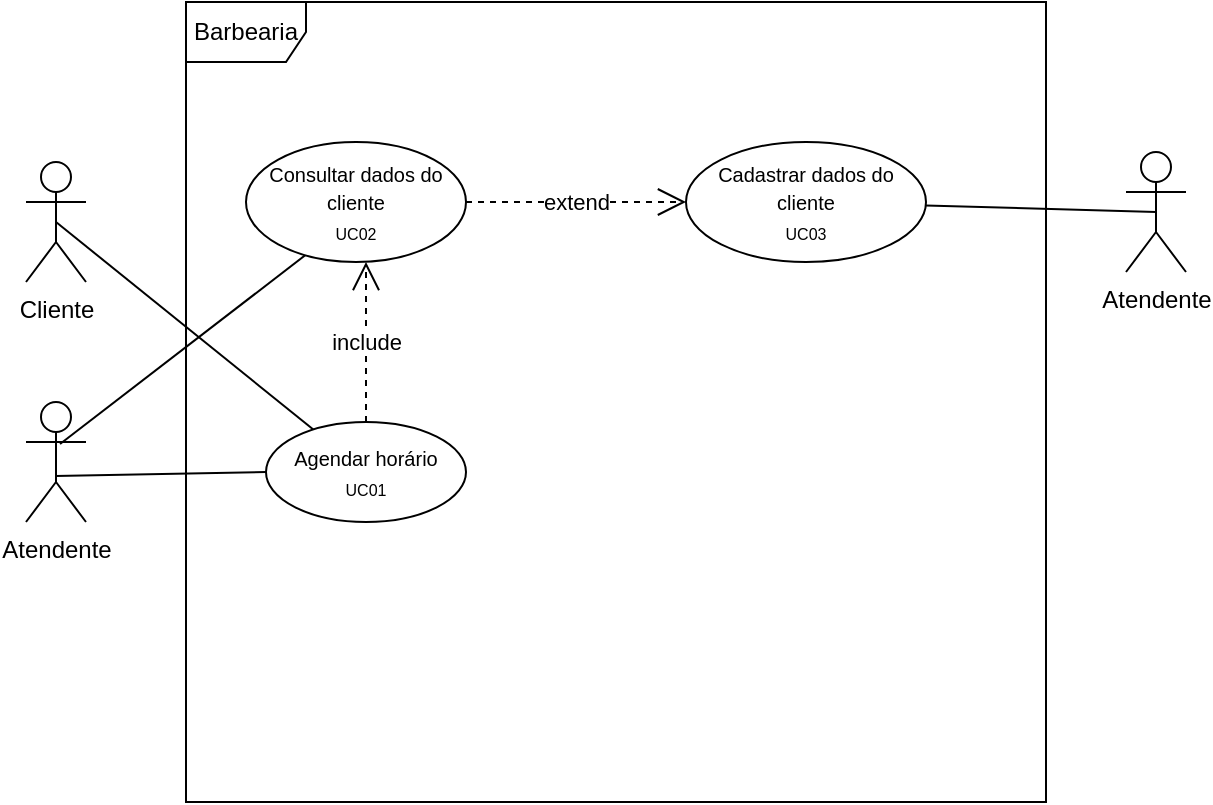 <mxfile version="14.4.4" type="device"><diagram id="Pv2aNpSltFXAwoe975tM" name="Page-1"><mxGraphModel dx="1808" dy="548" grid="1" gridSize="10" guides="1" tooltips="1" connect="1" arrows="1" fold="1" page="1" pageScale="1" pageWidth="827" pageHeight="1169" math="0" shadow="0"><root><mxCell id="0"/><mxCell id="1" parent="0"/><mxCell id="Q4wER23-_78jzbMXo1EY-21" style="edgeStyle=none;rounded=0;orthogonalLoop=1;jettySize=auto;html=1;endArrow=none;endFill=0;exitX=0.5;exitY=0.5;exitDx=0;exitDy=0;exitPerimeter=0;" parent="1" source="zmqsweyfnwnzOz1Q7blg-1" target="Q4wER23-_78jzbMXo1EY-20" edge="1"><mxGeometry relative="1" as="geometry"/></mxCell><mxCell id="zmqsweyfnwnzOz1Q7blg-1" value="Cliente" style="shape=umlActor;verticalLabelPosition=bottom;verticalAlign=top;html=1;" parent="1" vertex="1"><mxGeometry x="10" y="150" width="30" height="60" as="geometry"/></mxCell><mxCell id="zmqsweyfnwnzOz1Q7blg-2" value="Barbearia" style="shape=umlFrame;whiteSpace=wrap;html=1;" parent="1" vertex="1"><mxGeometry x="90" y="70" width="430" height="400" as="geometry"/></mxCell><mxCell id="Q4wER23-_78jzbMXo1EY-6" style="rounded=0;orthogonalLoop=1;jettySize=auto;html=1;entryX=0.3;entryY=0.9;entryDx=0;entryDy=0;entryPerimeter=0;endArrow=none;endFill=0;exitX=0.567;exitY=0.35;exitDx=0;exitDy=0;exitPerimeter=0;" parent="1" source="zmqsweyfnwnzOz1Q7blg-8" target="zmqsweyfnwnzOz1Q7blg-10" edge="1"><mxGeometry relative="1" as="geometry"/></mxCell><mxCell id="Q4wER23-_78jzbMXo1EY-22" style="edgeStyle=none;rounded=0;orthogonalLoop=1;jettySize=auto;html=1;entryX=0;entryY=0.5;entryDx=0;entryDy=0;endArrow=none;endFill=0;exitX=0.487;exitY=0.617;exitDx=0;exitDy=0;exitPerimeter=0;" parent="1" source="zmqsweyfnwnzOz1Q7blg-8" target="Q4wER23-_78jzbMXo1EY-20" edge="1"><mxGeometry relative="1" as="geometry"/></mxCell><mxCell id="zmqsweyfnwnzOz1Q7blg-8" value="Atendente" style="shape=umlActor;verticalLabelPosition=bottom;verticalAlign=top;html=1;" parent="1" vertex="1"><mxGeometry x="10" y="270" width="30" height="60" as="geometry"/></mxCell><mxCell id="zmqsweyfnwnzOz1Q7blg-10" value="&lt;span style=&quot;font-size: 10px&quot;&gt;Consultar dados do cliente&lt;/span&gt;&lt;br&gt;&lt;font style=&quot;font-size: 8px&quot;&gt;UC02&lt;/font&gt;" style="ellipse;whiteSpace=wrap;html=1;" parent="1" vertex="1"><mxGeometry x="120" y="140" width="110" height="60" as="geometry"/></mxCell><mxCell id="Q4wER23-_78jzbMXo1EY-8" value="&lt;span style=&quot;font-size: 10px&quot;&gt;Cadastrar dados do cliente&lt;/span&gt;&lt;br&gt;&lt;font style=&quot;font-size: 8px&quot;&gt;UC03&lt;/font&gt;" style="ellipse;whiteSpace=wrap;html=1;" parent="1" vertex="1"><mxGeometry x="340" y="140" width="120" height="60" as="geometry"/></mxCell><mxCell id="Q4wER23-_78jzbMXo1EY-13" style="edgeStyle=none;rounded=0;orthogonalLoop=1;jettySize=auto;html=1;endArrow=none;endFill=0;exitX=0.5;exitY=0.5;exitDx=0;exitDy=0;exitPerimeter=0;" parent="1" source="Q4wER23-_78jzbMXo1EY-11" target="Q4wER23-_78jzbMXo1EY-8" edge="1"><mxGeometry relative="1" as="geometry"/></mxCell><mxCell id="Q4wER23-_78jzbMXo1EY-11" value="Atendente" style="shape=umlActor;verticalLabelPosition=bottom;verticalAlign=top;html=1;" parent="1" vertex="1"><mxGeometry x="560" y="145" width="30" height="60" as="geometry"/></mxCell><mxCell id="Q4wER23-_78jzbMXo1EY-20" value="&lt;span style=&quot;font-size: 10px&quot;&gt;Agendar horário&lt;/span&gt;&lt;br&gt;&lt;font style=&quot;font-size: 8px&quot;&gt;UC01&lt;/font&gt;" style="ellipse;whiteSpace=wrap;html=1;" parent="1" vertex="1"><mxGeometry x="130" y="280" width="100" height="50" as="geometry"/></mxCell><mxCell id="Q4wER23-_78jzbMXo1EY-37" style="edgeStyle=none;rounded=0;orthogonalLoop=1;jettySize=auto;html=1;exitX=0.5;exitY=1;exitDx=0;exitDy=0;endArrow=none;endFill=0;" parent="1" edge="1"><mxGeometry relative="1" as="geometry"><mxPoint x="410" y="330" as="sourcePoint"/><mxPoint x="410" y="330" as="targetPoint"/></mxGeometry></mxCell><mxCell id="W263fzDvZ0raP0LGl0Hr-11" value="include" style="endArrow=open;endSize=12;dashed=1;html=1;exitX=0.5;exitY=0;exitDx=0;exitDy=0;entryX=0.5;entryY=1;entryDx=0;entryDy=0;" parent="1" edge="1"><mxGeometry width="160" relative="1" as="geometry"><mxPoint x="180" y="280" as="sourcePoint"/><mxPoint x="180" y="200" as="targetPoint"/></mxGeometry></mxCell><mxCell id="W263fzDvZ0raP0LGl0Hr-13" value="extend" style="endArrow=open;endSize=12;dashed=1;html=1;exitX=1;exitY=0.5;exitDx=0;exitDy=0;" parent="1" source="zmqsweyfnwnzOz1Q7blg-10" target="Q4wER23-_78jzbMXo1EY-8" edge="1"><mxGeometry width="160" relative="1" as="geometry"><mxPoint x="228" y="180" as="sourcePoint"/><mxPoint x="270" y="450" as="targetPoint"/></mxGeometry></mxCell></root></mxGraphModel></diagram></mxfile>